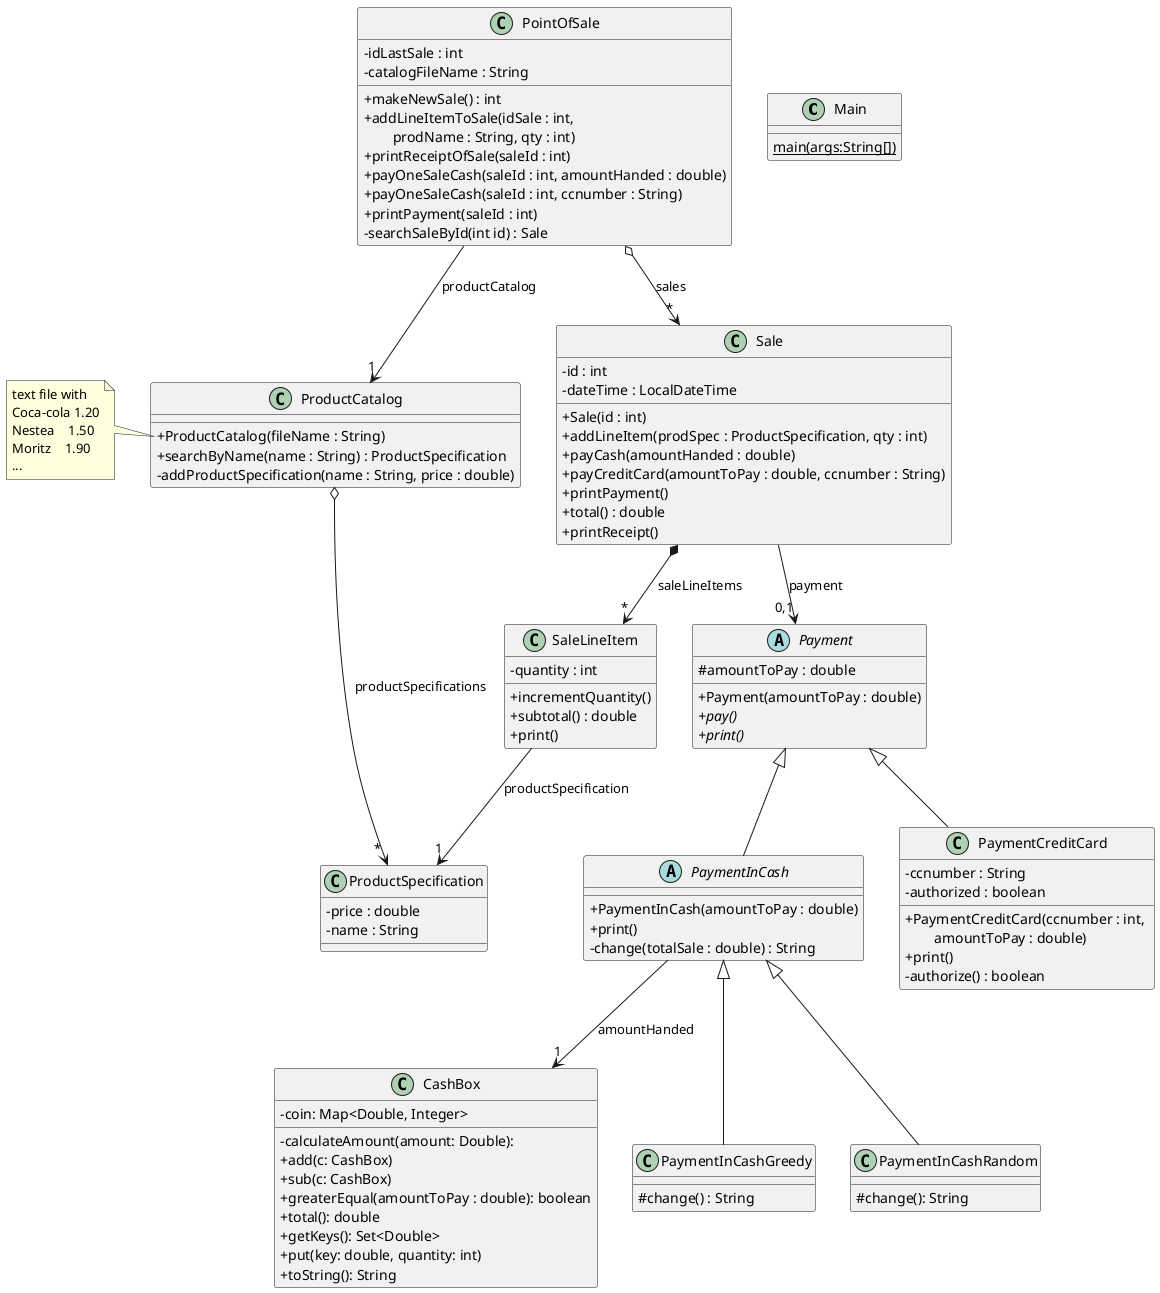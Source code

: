 @startuml
'https://plantuml.com/class-diagram
skinparam classAttributeIconSize 0

class Main {
{static} main(args:String[])
}

class PointOfSale {
- idLastSale : int
- catalogFileName : String
+ makeNewSale() : int
+ addLineItemToSale(idSale : int, \n\tprodName : String, qty : int)
+ printReceiptOfSale(saleId : int)
+ payOneSaleCash(saleId : int, amountHanded : double)
+ payOneSaleCash(saleId : int, ccnumber : String)
+ printPayment(saleId : int)
- searchSaleById(int id) : Sale
}

class ProductCatalog {
+ ProductCatalog(fileName : String)
+ searchByName(name : String) : ProductSpecification
- addProductSpecification(name : String, price : double)
}

note left of ProductCatalog::ProductCatalog {
text file with
Coca-cola 1.20
Nestea    1.50
Moritz    1.90
...
}

class ProductSpecification {
- price : double
- name : String
}

class Sale {
- id : int
- dateTime : LocalDateTime
+ Sale(id : int)
+ addLineItem(prodSpec : ProductSpecification, qty : int)
+ payCash(amountHanded : double)
+ payCreditCard(amountToPay : double, ccnumber : String)
+ printPayment()
+ total() : double
+ printReceipt()

}

class SaleLineItem {
- quantity : int
+ incrementQuantity()
+ subtotal() : double
+ print()
}

abstract class Payment {
  # amountToPay : double
  + Payment(amountToPay : double)
  + {abstract} pay()
  + {abstract} print()
}

class CashBox {
-coin: Map<Double, Integer>
-calculateAmount(amount: Double):
+add(c: CashBox)
+sub(c: CashBox)
+greaterEqual(amountToPay : double): boolean
+total(): double
+getKeys(): Set<Double>
+put(key: double, quantity: int)
+toString(): String
}

abstract class PaymentInCash extends Payment {
  + PaymentInCash(amountToPay : double)
  + print()
  - change(totalSale : double) : String
}

Sale --> "0,1" Payment : payment

class PaymentInCashGreedy extends PaymentInCash{
#change() : String
}

class PaymentInCashRandom extends PaymentInCash {
#change(): String
}

class PaymentCreditCard extends Payment {
  - ccnumber : String
  - authorized : boolean
  + PaymentCreditCard(ccnumber : int, \n\tamountToPay : double)
  + print()
  - authorize() : boolean
}

PointOfSale o--> "*" Sale : sales
Sale *--> "*" SaleLineItem : saleLineItems
SaleLineItem --> "1" ProductSpecification : productSpecification
PointOfSale --> "1" ProductCatalog : productCatalog
ProductCatalog o--> " * " ProductSpecification : productSpecifications
PaymentInCash --> "1" CashBox : amountHanded
@enduml